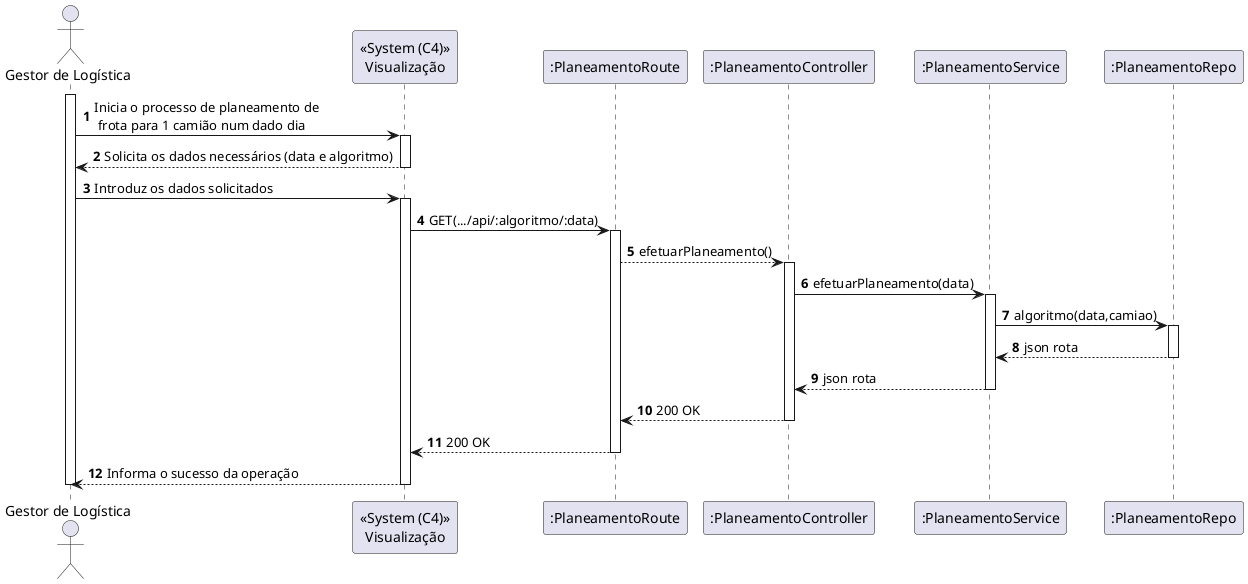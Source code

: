 ﻿@startuml
autonumber

actor "Gestor de Logística" as gl
participant "<<System (C4)>>\nVisualização" as SYSTEM
participant ":PlaneamentoRoute" as R
participant ":PlaneamentoController" as CTRL
participant ":PlaneamentoService" as SERV
participant ":PlaneamentoRepo" as REPO

activate gl
gl -> SYSTEM:  Inicia o processo de planeamento de \n frota para 1 camião num dado dia
activate SYSTEM
SYSTEM --> gl: Solicita os dados necessários (data e algoritmo)
deactivate SYSTEM
gl -> SYSTEM : Introduz os dados solicitados
activate SYSTEM
SYSTEM -> R : GET(.../api/:algoritmo/:data)
activate R
R --> CTRL : efetuarPlaneamento()
activate CTRL
CTRL -> SERV: efetuarPlaneamento(data)
activate SERV
SERV -> REPO :algoritmo(data,camiao)
activate REPO
REPO --> SERV : json rota
deactivate REPO
SERV --> CTRL : json rota
deactivate SERV
CTRL --> R : 200 OK 
deactivate CTRL
R --> SYSTEM : 200 OK
deactivate R
SYSTEM --> gl: Informa o sucesso da operação
deactivate SYSTEM
deactivate gl

@enduml